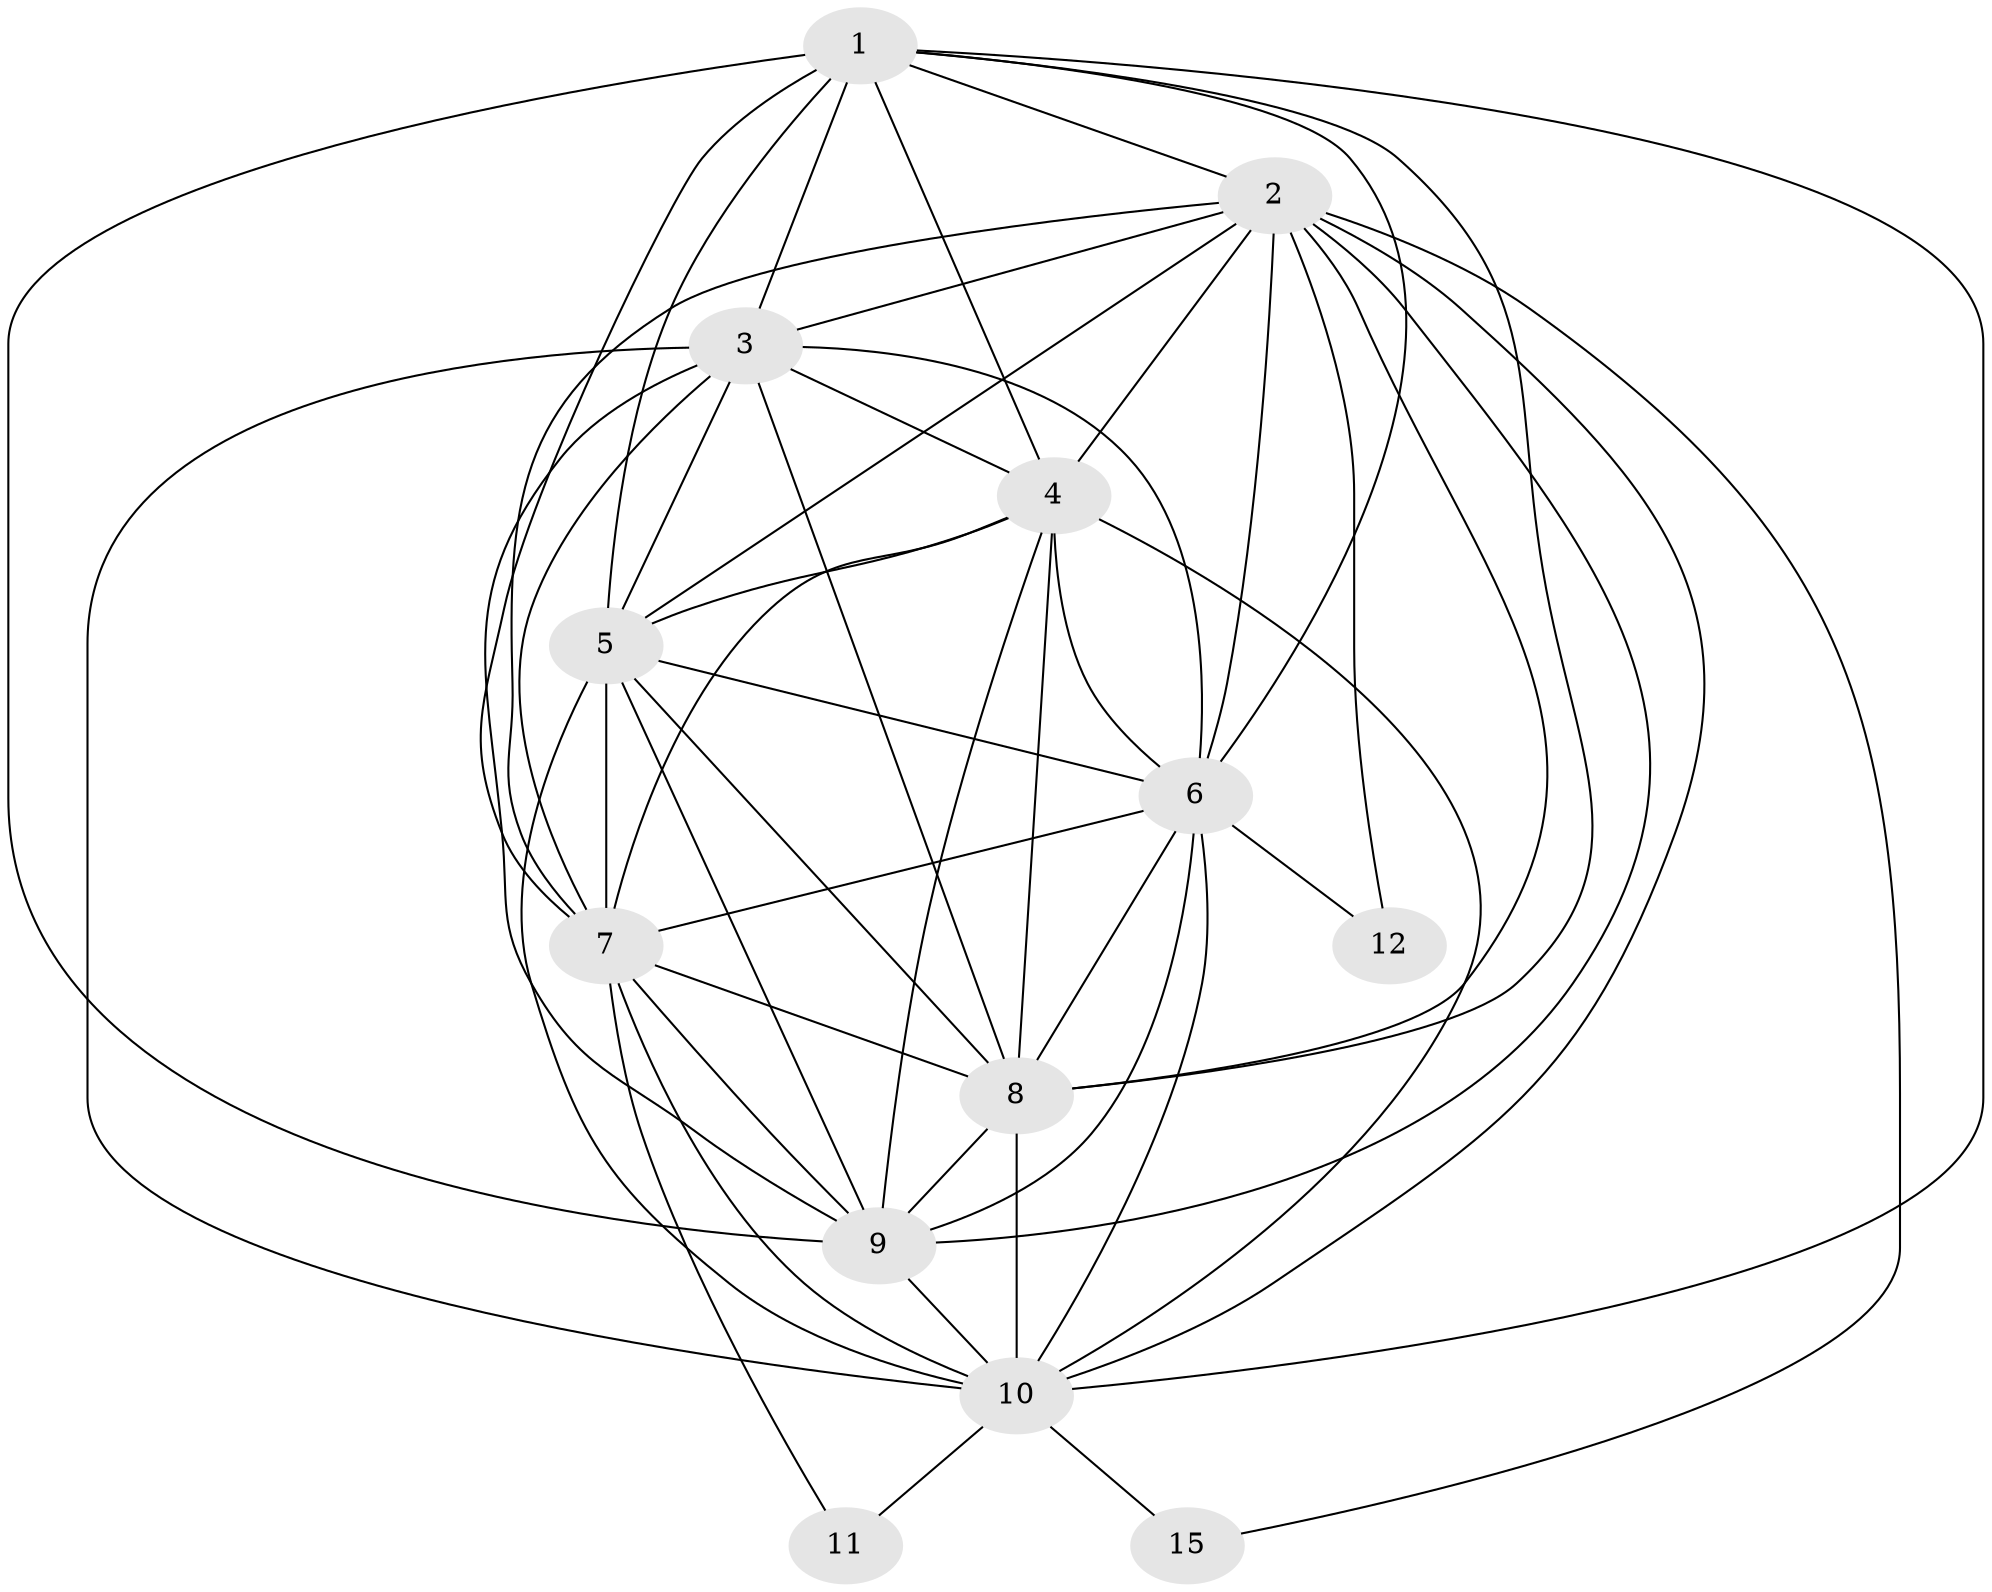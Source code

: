 // Generated by graph-tools (version 1.1) at 2025/46/02/15/25 05:46:28]
// undirected, 13 vertices, 51 edges
graph export_dot {
graph [start="1"]
  node [color=gray90,style=filled];
  1;
  2 [super="+13+17"];
  3 [super="+18"];
  4 [super="+16"];
  5 [super="+18+19"];
  6;
  7 [super="+13+16+20"];
  8;
  9;
  10;
  11 [super="+14"];
  12 [super="+20"];
  15 [super="+19"];
  1 -- 2;
  1 -- 3;
  1 -- 4;
  1 -- 5;
  1 -- 6;
  1 -- 7;
  1 -- 8;
  1 -- 9;
  1 -- 10;
  2 -- 3;
  2 -- 4;
  2 -- 5;
  2 -- 6;
  2 -- 7;
  2 -- 8;
  2 -- 9;
  2 -- 10;
  2 -- 12;
  2 -- 15;
  3 -- 4;
  3 -- 5;
  3 -- 6;
  3 -- 7;
  3 -- 8;
  3 -- 9;
  3 -- 10;
  4 -- 5;
  4 -- 6;
  4 -- 7;
  4 -- 8;
  4 -- 9;
  4 -- 10;
  5 -- 6;
  5 -- 7;
  5 -- 8;
  5 -- 9;
  5 -- 10;
  6 -- 7;
  6 -- 8;
  6 -- 9;
  6 -- 10;
  6 -- 12;
  7 -- 8;
  7 -- 9;
  7 -- 10;
  7 -- 11;
  8 -- 9;
  8 -- 10;
  9 -- 10;
  10 -- 11;
  10 -- 15;
}
